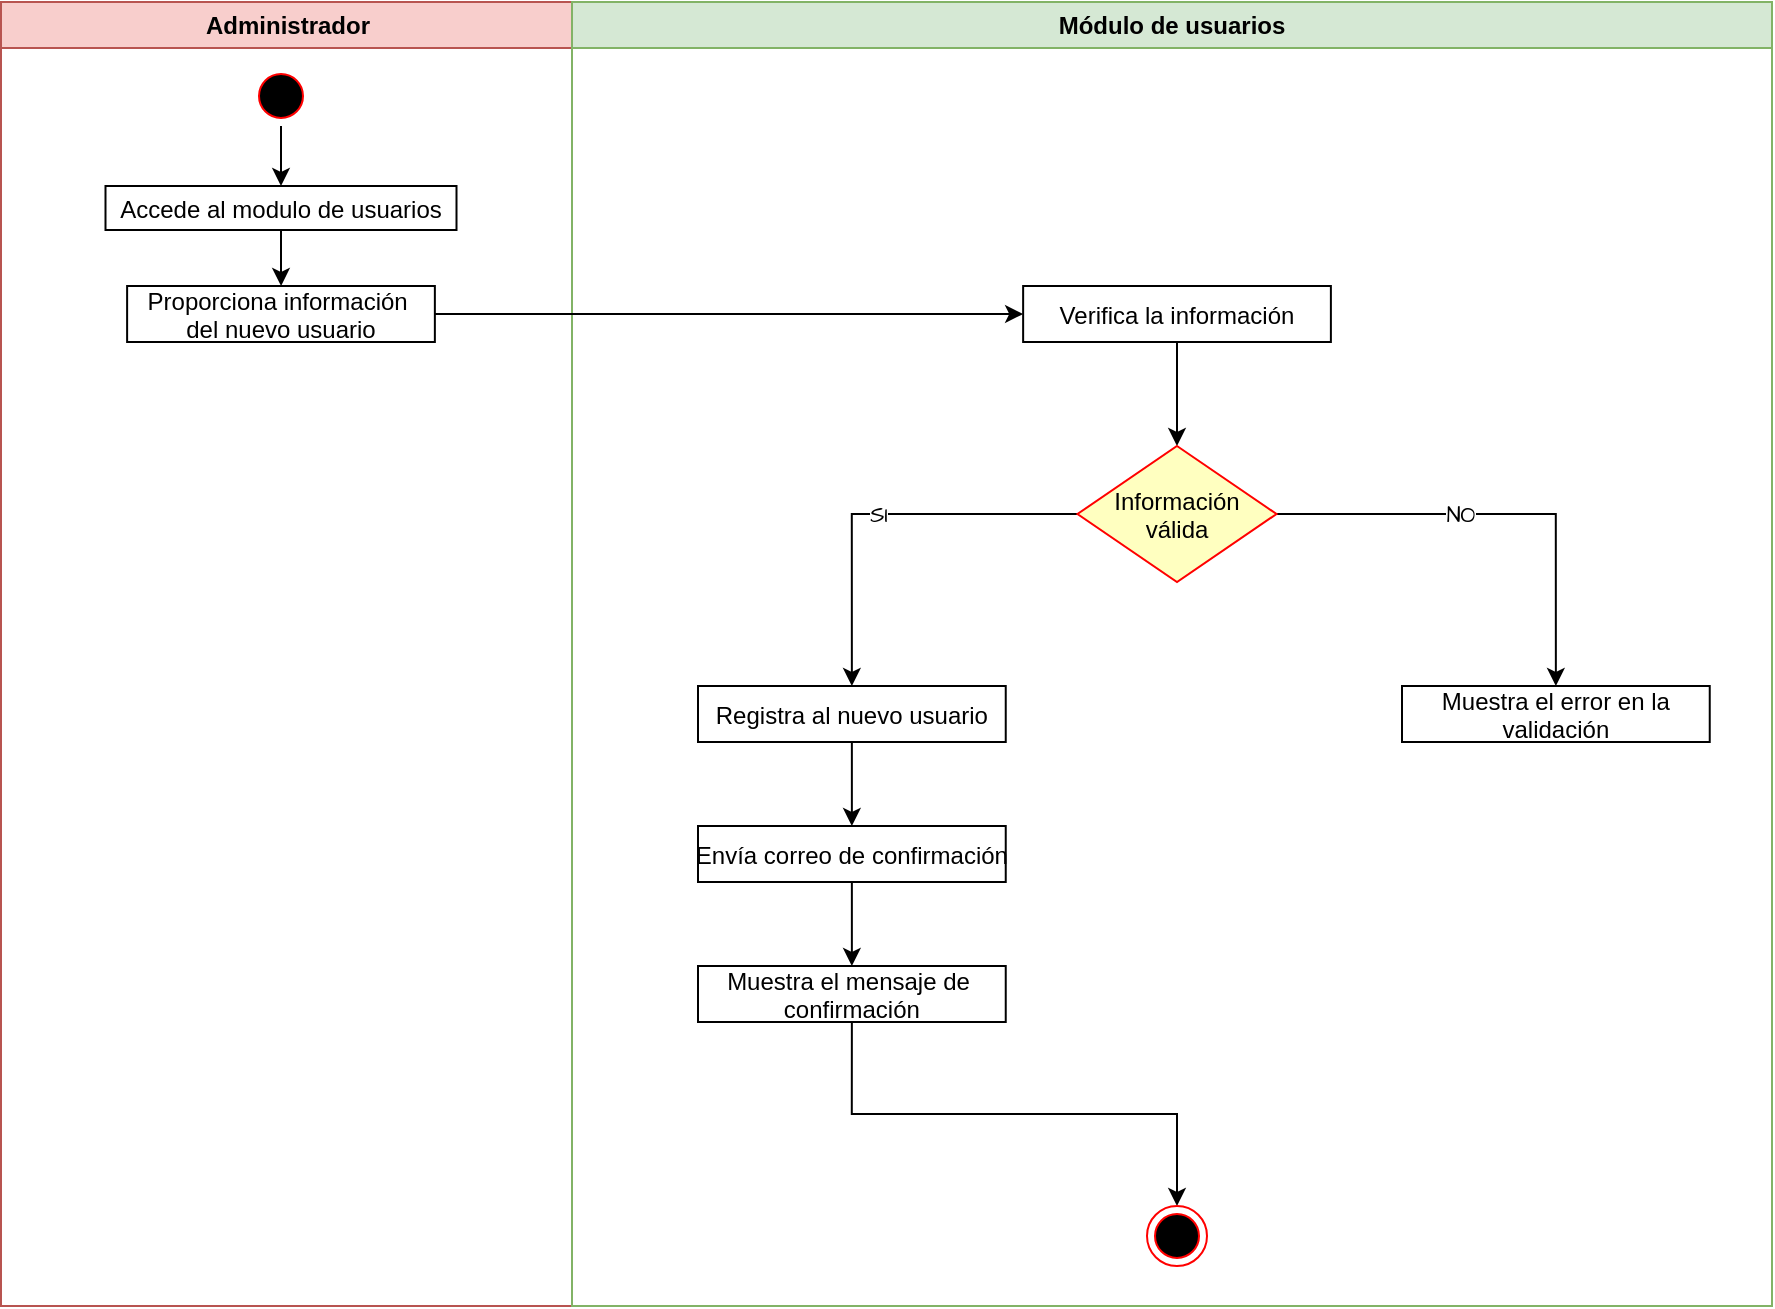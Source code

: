 <mxfile version="24.5.2" type="device">
  <diagram name="Page-1" id="e7e014a7-5840-1c2e-5031-d8a46d1fe8dd">
    <mxGraphModel dx="1035" dy="541" grid="1" gridSize="10" guides="1" tooltips="1" connect="1" arrows="1" fold="1" page="1" pageScale="1" pageWidth="1169" pageHeight="826" background="none" math="0" shadow="0">
      <root>
        <mxCell id="0" />
        <mxCell id="1" parent="0" />
        <mxCell id="2" value="Administrador" style="swimlane;whiteSpace=wrap;fillColor=#f8cecc;strokeColor=#b85450;" parent="1" vertex="1">
          <mxGeometry x="164.5" y="128" width="285.5" height="652" as="geometry" />
        </mxCell>
        <mxCell id="uBvNNFsMR9_IKS70T5zz-55" style="edgeStyle=orthogonalEdgeStyle;rounded=0;hachureGap=4;orthogonalLoop=1;jettySize=auto;html=1;exitX=0.5;exitY=1;exitDx=0;exitDy=0;entryX=0.5;entryY=0;entryDx=0;entryDy=0;fontFamily=Architects Daughter;fontSource=https%3A%2F%2Ffonts.googleapis.com%2Fcss%3Ffamily%3DArchitects%2BDaughter;" edge="1" parent="2" source="5" target="uBvNNFsMR9_IKS70T5zz-43">
          <mxGeometry relative="1" as="geometry" />
        </mxCell>
        <mxCell id="5" value="" style="ellipse;shape=startState;fillColor=#000000;strokeColor=#ff0000;" parent="2" vertex="1">
          <mxGeometry x="125" y="32" width="30" height="30" as="geometry" />
        </mxCell>
        <mxCell id="uBvNNFsMR9_IKS70T5zz-56" style="edgeStyle=orthogonalEdgeStyle;rounded=0;hachureGap=4;orthogonalLoop=1;jettySize=auto;html=1;exitX=0.5;exitY=1;exitDx=0;exitDy=0;fontFamily=Architects Daughter;fontSource=https%3A%2F%2Ffonts.googleapis.com%2Fcss%3Ffamily%3DArchitects%2BDaughter;" edge="1" parent="2" source="uBvNNFsMR9_IKS70T5zz-43" target="uBvNNFsMR9_IKS70T5zz-44">
          <mxGeometry relative="1" as="geometry" />
        </mxCell>
        <mxCell id="uBvNNFsMR9_IKS70T5zz-43" value="Accede al modulo de usuarios" style="" vertex="1" parent="2">
          <mxGeometry x="52.25" y="92" width="175.5" height="22" as="geometry" />
        </mxCell>
        <mxCell id="uBvNNFsMR9_IKS70T5zz-44" value="Proporciona información &#xa;del nuevo usuario" style="" vertex="1" parent="2">
          <mxGeometry x="63.06" y="142" width="153.87" height="28" as="geometry" />
        </mxCell>
        <mxCell id="3" value="Módulo de usuarios" style="swimlane;whiteSpace=wrap;fillColor=#d5e8d4;strokeColor=#82b366;" parent="1" vertex="1">
          <mxGeometry x="450" y="128" width="600" height="652" as="geometry" />
        </mxCell>
        <mxCell id="uBvNNFsMR9_IKS70T5zz-61" style="edgeStyle=orthogonalEdgeStyle;rounded=0;hachureGap=4;orthogonalLoop=1;jettySize=auto;html=1;exitX=0.5;exitY=1;exitDx=0;exitDy=0;entryX=0.5;entryY=0;entryDx=0;entryDy=0;fontFamily=Architects Daughter;fontSource=https%3A%2F%2Ffonts.googleapis.com%2Fcss%3Ffamily%3DArchitects%2BDaughter;" edge="1" parent="3" source="uBvNNFsMR9_IKS70T5zz-45" target="uBvNNFsMR9_IKS70T5zz-46">
          <mxGeometry relative="1" as="geometry" />
        </mxCell>
        <mxCell id="uBvNNFsMR9_IKS70T5zz-45" value="Verifica la información" style="" vertex="1" parent="3">
          <mxGeometry x="225.57" y="142" width="153.87" height="28" as="geometry" />
        </mxCell>
        <mxCell id="uBvNNFsMR9_IKS70T5zz-62" style="edgeStyle=orthogonalEdgeStyle;rounded=0;hachureGap=4;orthogonalLoop=1;jettySize=auto;html=1;exitX=0;exitY=0.5;exitDx=0;exitDy=0;entryX=0.5;entryY=0;entryDx=0;entryDy=0;fontFamily=Architects Daughter;fontSource=https%3A%2F%2Ffonts.googleapis.com%2Fcss%3Ffamily%3DArchitects%2BDaughter;" edge="1" parent="3" source="uBvNNFsMR9_IKS70T5zz-46" target="uBvNNFsMR9_IKS70T5zz-47">
          <mxGeometry relative="1" as="geometry" />
        </mxCell>
        <mxCell id="uBvNNFsMR9_IKS70T5zz-67" value="SI" style="edgeLabel;html=1;align=center;verticalAlign=middle;resizable=0;points=[];sketch=1;hachureGap=4;jiggle=2;curveFitting=1;fontFamily=Architects Daughter;fontSource=https%3A%2F%2Ffonts.googleapis.com%2Fcss%3Ffamily%3DArchitects%2BDaughter;" vertex="1" connectable="0" parent="uBvNNFsMR9_IKS70T5zz-62">
          <mxGeometry x="0.012" relative="1" as="geometry">
            <mxPoint as="offset" />
          </mxGeometry>
        </mxCell>
        <mxCell id="uBvNNFsMR9_IKS70T5zz-63" style="edgeStyle=orthogonalEdgeStyle;rounded=0;hachureGap=4;orthogonalLoop=1;jettySize=auto;html=1;exitX=1;exitY=0.5;exitDx=0;exitDy=0;entryX=0.5;entryY=0;entryDx=0;entryDy=0;fontFamily=Architects Daughter;fontSource=https%3A%2F%2Ffonts.googleapis.com%2Fcss%3Ffamily%3DArchitects%2BDaughter;" edge="1" parent="3" source="uBvNNFsMR9_IKS70T5zz-46" target="uBvNNFsMR9_IKS70T5zz-48">
          <mxGeometry relative="1" as="geometry" />
        </mxCell>
        <mxCell id="uBvNNFsMR9_IKS70T5zz-68" value="NO" style="edgeLabel;html=1;align=center;verticalAlign=middle;resizable=0;points=[];sketch=1;hachureGap=4;jiggle=2;curveFitting=1;fontFamily=Architects Daughter;fontSource=https%3A%2F%2Ffonts.googleapis.com%2Fcss%3Ffamily%3DArchitects%2BDaughter;" vertex="1" connectable="0" parent="uBvNNFsMR9_IKS70T5zz-63">
          <mxGeometry x="-0.194" relative="1" as="geometry">
            <mxPoint as="offset" />
          </mxGeometry>
        </mxCell>
        <mxCell id="uBvNNFsMR9_IKS70T5zz-46" value="Información&#xa;válida" style="rhombus;fillColor=#ffffc0;strokeColor=#ff0000;" vertex="1" parent="3">
          <mxGeometry x="252.75" y="222" width="99.5" height="68" as="geometry" />
        </mxCell>
        <mxCell id="uBvNNFsMR9_IKS70T5zz-64" style="edgeStyle=orthogonalEdgeStyle;rounded=0;hachureGap=4;orthogonalLoop=1;jettySize=auto;html=1;exitX=0.5;exitY=1;exitDx=0;exitDy=0;entryX=0.5;entryY=0;entryDx=0;entryDy=0;fontFamily=Architects Daughter;fontSource=https%3A%2F%2Ffonts.googleapis.com%2Fcss%3Ffamily%3DArchitects%2BDaughter;" edge="1" parent="3" source="uBvNNFsMR9_IKS70T5zz-47" target="uBvNNFsMR9_IKS70T5zz-49">
          <mxGeometry relative="1" as="geometry" />
        </mxCell>
        <mxCell id="uBvNNFsMR9_IKS70T5zz-47" value="Registra al nuevo usuario" style="" vertex="1" parent="3">
          <mxGeometry x="63" y="342" width="153.87" height="28" as="geometry" />
        </mxCell>
        <mxCell id="uBvNNFsMR9_IKS70T5zz-48" value="Muestra el error en la&#xa;validación" style="" vertex="1" parent="3">
          <mxGeometry x="415" y="342" width="153.87" height="28" as="geometry" />
        </mxCell>
        <mxCell id="uBvNNFsMR9_IKS70T5zz-65" style="edgeStyle=orthogonalEdgeStyle;rounded=0;hachureGap=4;orthogonalLoop=1;jettySize=auto;html=1;exitX=0.5;exitY=1;exitDx=0;exitDy=0;entryX=0.5;entryY=0;entryDx=0;entryDy=0;fontFamily=Architects Daughter;fontSource=https%3A%2F%2Ffonts.googleapis.com%2Fcss%3Ffamily%3DArchitects%2BDaughter;" edge="1" parent="3" source="uBvNNFsMR9_IKS70T5zz-49" target="uBvNNFsMR9_IKS70T5zz-50">
          <mxGeometry relative="1" as="geometry" />
        </mxCell>
        <mxCell id="uBvNNFsMR9_IKS70T5zz-49" value="Envía correo de confirmación" style="" vertex="1" parent="3">
          <mxGeometry x="63" y="412" width="153.87" height="28" as="geometry" />
        </mxCell>
        <mxCell id="uBvNNFsMR9_IKS70T5zz-66" style="edgeStyle=orthogonalEdgeStyle;rounded=0;hachureGap=4;orthogonalLoop=1;jettySize=auto;html=1;exitX=0.5;exitY=1;exitDx=0;exitDy=0;entryX=0.5;entryY=0;entryDx=0;entryDy=0;fontFamily=Architects Daughter;fontSource=https%3A%2F%2Ffonts.googleapis.com%2Fcss%3Ffamily%3DArchitects%2BDaughter;" edge="1" parent="3" source="uBvNNFsMR9_IKS70T5zz-50" target="38">
          <mxGeometry relative="1" as="geometry" />
        </mxCell>
        <mxCell id="uBvNNFsMR9_IKS70T5zz-50" value="Muestra el mensaje de &#xa;confirmación" style="" vertex="1" parent="3">
          <mxGeometry x="63" y="482" width="153.87" height="28" as="geometry" />
        </mxCell>
        <mxCell id="38" value="" style="ellipse;shape=endState;fillColor=#000000;strokeColor=#ff0000" parent="3" vertex="1">
          <mxGeometry x="287.5" y="602" width="30" height="30" as="geometry" />
        </mxCell>
        <mxCell id="uBvNNFsMR9_IKS70T5zz-60" style="edgeStyle=orthogonalEdgeStyle;rounded=0;hachureGap=4;orthogonalLoop=1;jettySize=auto;html=1;exitX=1;exitY=0.5;exitDx=0;exitDy=0;entryX=0;entryY=0.5;entryDx=0;entryDy=0;fontFamily=Architects Daughter;fontSource=https%3A%2F%2Ffonts.googleapis.com%2Fcss%3Ffamily%3DArchitects%2BDaughter;" edge="1" parent="1" source="uBvNNFsMR9_IKS70T5zz-44" target="uBvNNFsMR9_IKS70T5zz-45">
          <mxGeometry relative="1" as="geometry" />
        </mxCell>
      </root>
    </mxGraphModel>
  </diagram>
</mxfile>
